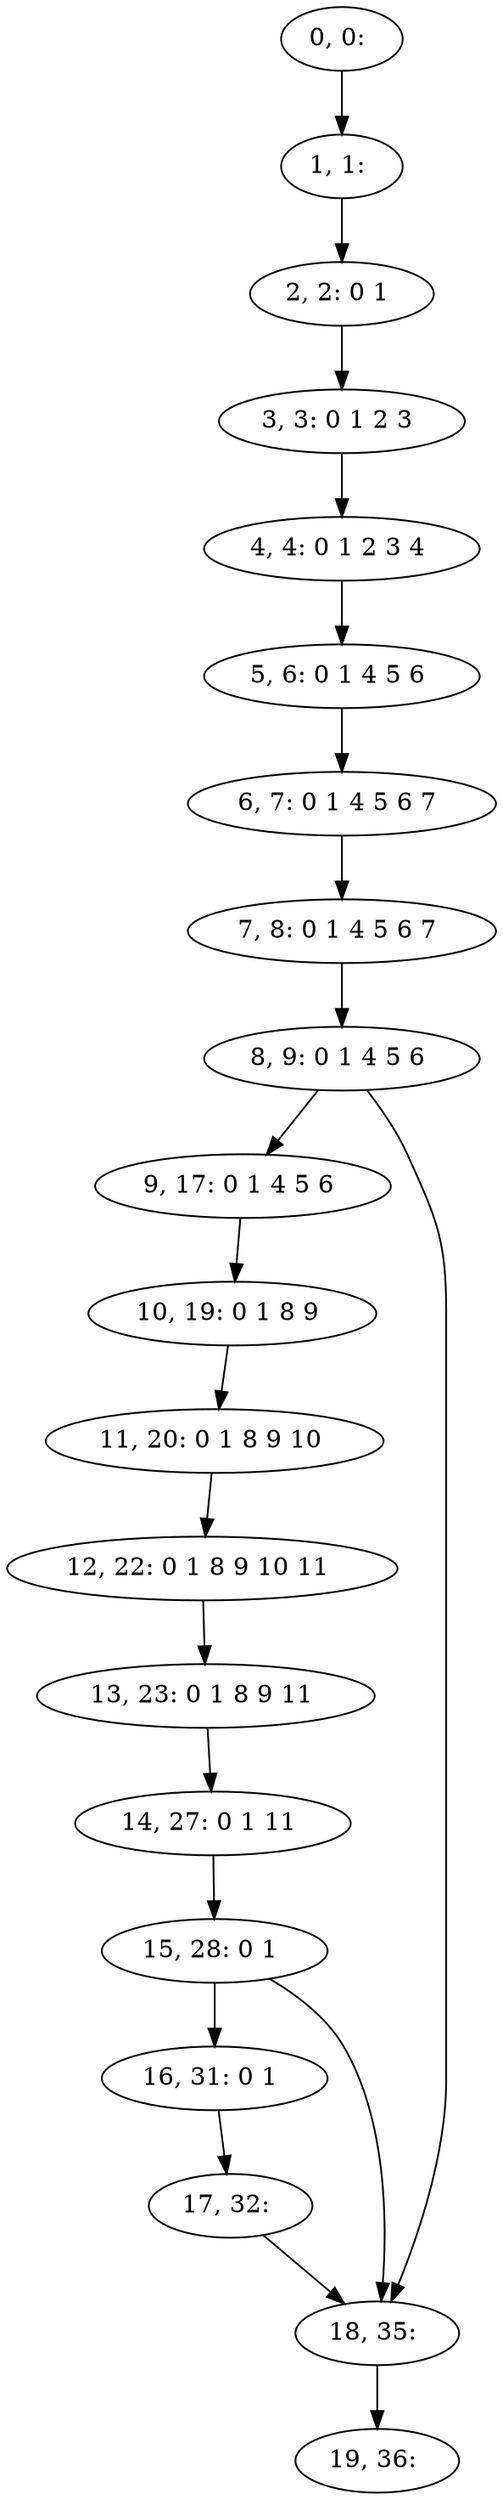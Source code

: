 digraph G {
0[label="0, 0: "];
1[label="1, 1: "];
2[label="2, 2: 0 1 "];
3[label="3, 3: 0 1 2 3 "];
4[label="4, 4: 0 1 2 3 4 "];
5[label="5, 6: 0 1 4 5 6 "];
6[label="6, 7: 0 1 4 5 6 7 "];
7[label="7, 8: 0 1 4 5 6 7 "];
8[label="8, 9: 0 1 4 5 6 "];
9[label="9, 17: 0 1 4 5 6 "];
10[label="10, 19: 0 1 8 9 "];
11[label="11, 20: 0 1 8 9 10 "];
12[label="12, 22: 0 1 8 9 10 11 "];
13[label="13, 23: 0 1 8 9 11 "];
14[label="14, 27: 0 1 11 "];
15[label="15, 28: 0 1 "];
16[label="16, 31: 0 1 "];
17[label="17, 32: "];
18[label="18, 35: "];
19[label="19, 36: "];
0->1 ;
1->2 ;
2->3 ;
3->4 ;
4->5 ;
5->6 ;
6->7 ;
7->8 ;
8->9 ;
8->18 ;
9->10 ;
10->11 ;
11->12 ;
12->13 ;
13->14 ;
14->15 ;
15->16 ;
15->18 ;
16->17 ;
17->18 ;
18->19 ;
}
